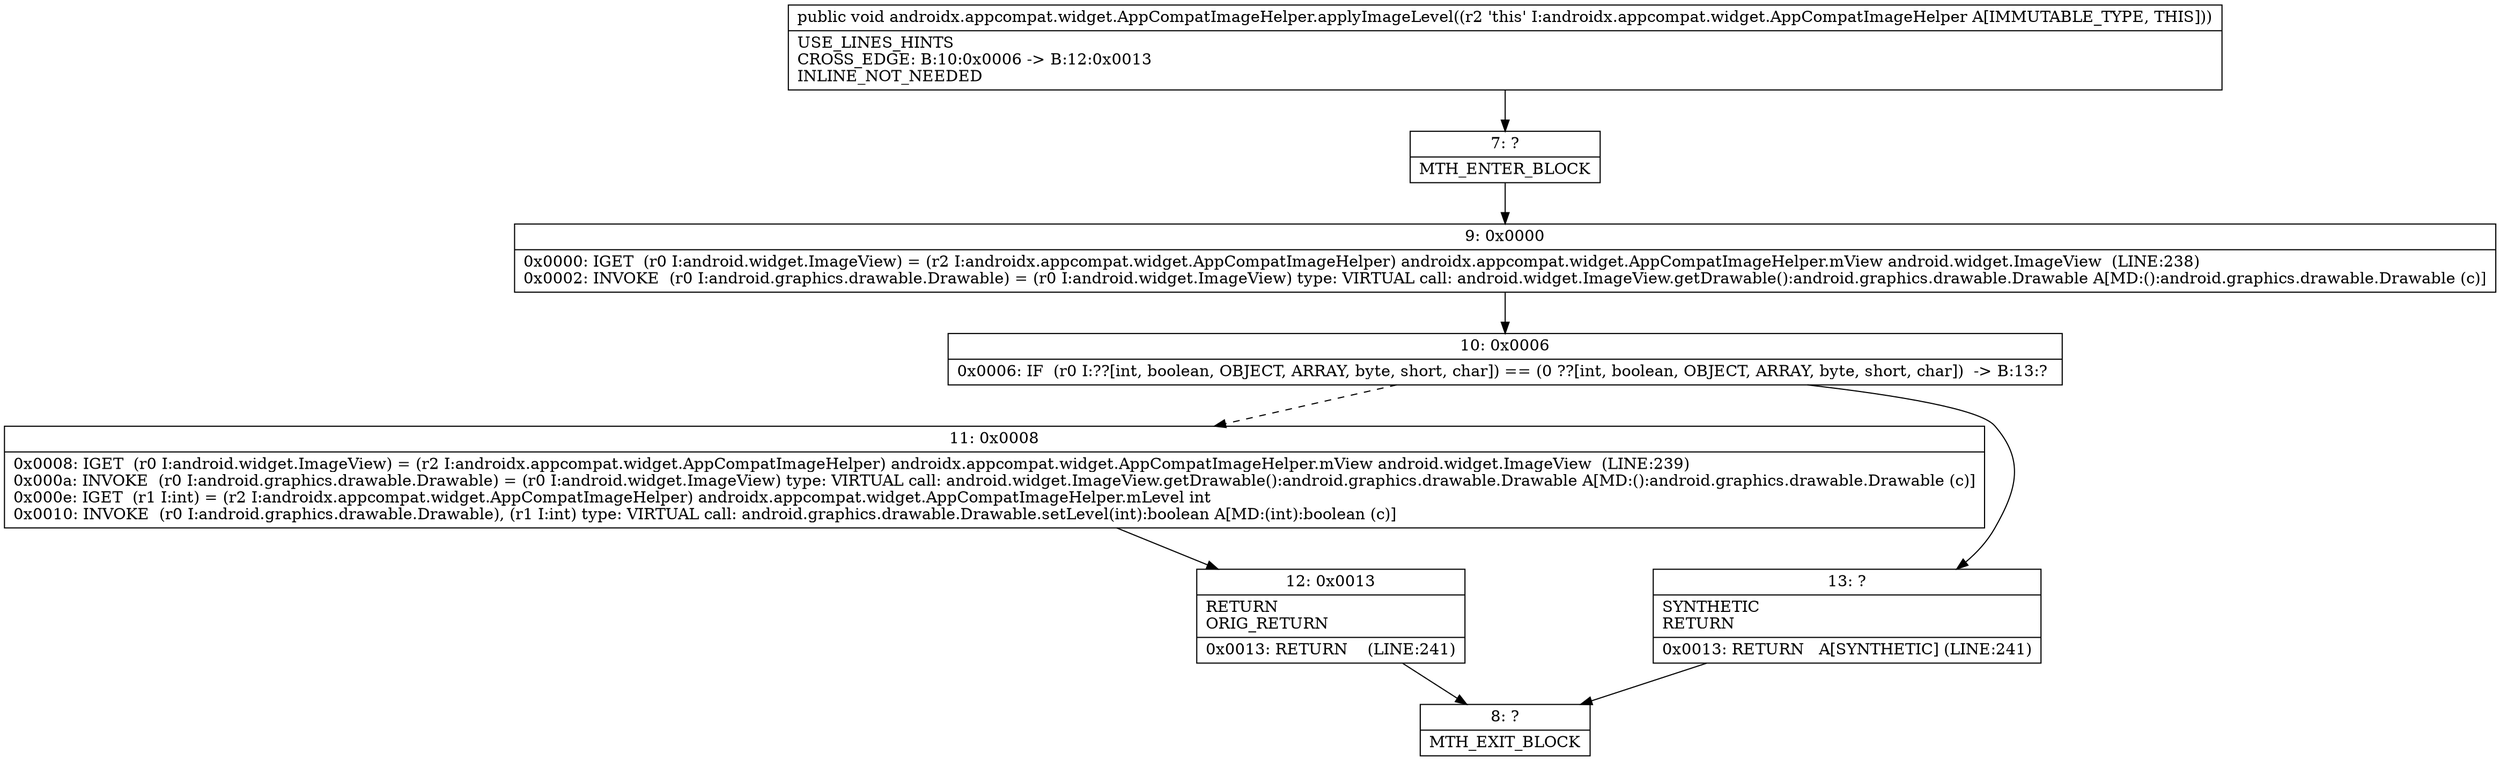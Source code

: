 digraph "CFG forandroidx.appcompat.widget.AppCompatImageHelper.applyImageLevel()V" {
Node_7 [shape=record,label="{7\:\ ?|MTH_ENTER_BLOCK\l}"];
Node_9 [shape=record,label="{9\:\ 0x0000|0x0000: IGET  (r0 I:android.widget.ImageView) = (r2 I:androidx.appcompat.widget.AppCompatImageHelper) androidx.appcompat.widget.AppCompatImageHelper.mView android.widget.ImageView  (LINE:238)\l0x0002: INVOKE  (r0 I:android.graphics.drawable.Drawable) = (r0 I:android.widget.ImageView) type: VIRTUAL call: android.widget.ImageView.getDrawable():android.graphics.drawable.Drawable A[MD:():android.graphics.drawable.Drawable (c)]\l}"];
Node_10 [shape=record,label="{10\:\ 0x0006|0x0006: IF  (r0 I:??[int, boolean, OBJECT, ARRAY, byte, short, char]) == (0 ??[int, boolean, OBJECT, ARRAY, byte, short, char])  \-\> B:13:? \l}"];
Node_11 [shape=record,label="{11\:\ 0x0008|0x0008: IGET  (r0 I:android.widget.ImageView) = (r2 I:androidx.appcompat.widget.AppCompatImageHelper) androidx.appcompat.widget.AppCompatImageHelper.mView android.widget.ImageView  (LINE:239)\l0x000a: INVOKE  (r0 I:android.graphics.drawable.Drawable) = (r0 I:android.widget.ImageView) type: VIRTUAL call: android.widget.ImageView.getDrawable():android.graphics.drawable.Drawable A[MD:():android.graphics.drawable.Drawable (c)]\l0x000e: IGET  (r1 I:int) = (r2 I:androidx.appcompat.widget.AppCompatImageHelper) androidx.appcompat.widget.AppCompatImageHelper.mLevel int \l0x0010: INVOKE  (r0 I:android.graphics.drawable.Drawable), (r1 I:int) type: VIRTUAL call: android.graphics.drawable.Drawable.setLevel(int):boolean A[MD:(int):boolean (c)]\l}"];
Node_12 [shape=record,label="{12\:\ 0x0013|RETURN\lORIG_RETURN\l|0x0013: RETURN    (LINE:241)\l}"];
Node_8 [shape=record,label="{8\:\ ?|MTH_EXIT_BLOCK\l}"];
Node_13 [shape=record,label="{13\:\ ?|SYNTHETIC\lRETURN\l|0x0013: RETURN   A[SYNTHETIC] (LINE:241)\l}"];
MethodNode[shape=record,label="{public void androidx.appcompat.widget.AppCompatImageHelper.applyImageLevel((r2 'this' I:androidx.appcompat.widget.AppCompatImageHelper A[IMMUTABLE_TYPE, THIS]))  | USE_LINES_HINTS\lCROSS_EDGE: B:10:0x0006 \-\> B:12:0x0013\lINLINE_NOT_NEEDED\l}"];
MethodNode -> Node_7;Node_7 -> Node_9;
Node_9 -> Node_10;
Node_10 -> Node_11[style=dashed];
Node_10 -> Node_13;
Node_11 -> Node_12;
Node_12 -> Node_8;
Node_13 -> Node_8;
}

